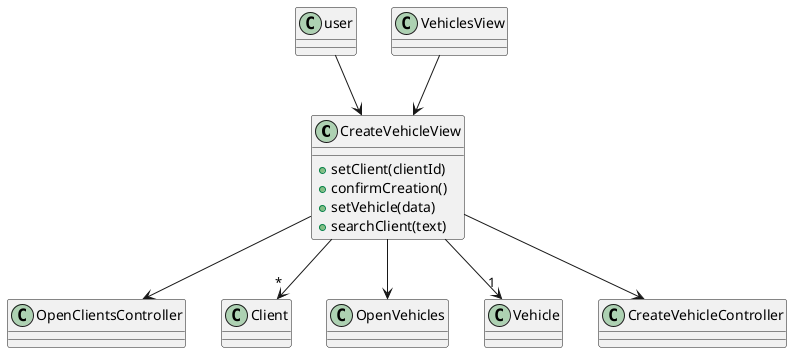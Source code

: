 @startuml
	class CreateVehicleView {
	+setClient(clientId)
	+confirmCreation()
	+setVehicle(data)
	+searchClient(text)
	}

	CreateVehicleView --> OpenClientsController
	CreateVehicleView --> "*" Client
	CreateVehicleView --> OpenVehicles
	CreateVehicleView --> "1" Vehicle
	CreateVehicleView --> CreateVehicleController
	user --> CreateVehicleView
	VehiclesView --> CreateVehicleView
@enduml